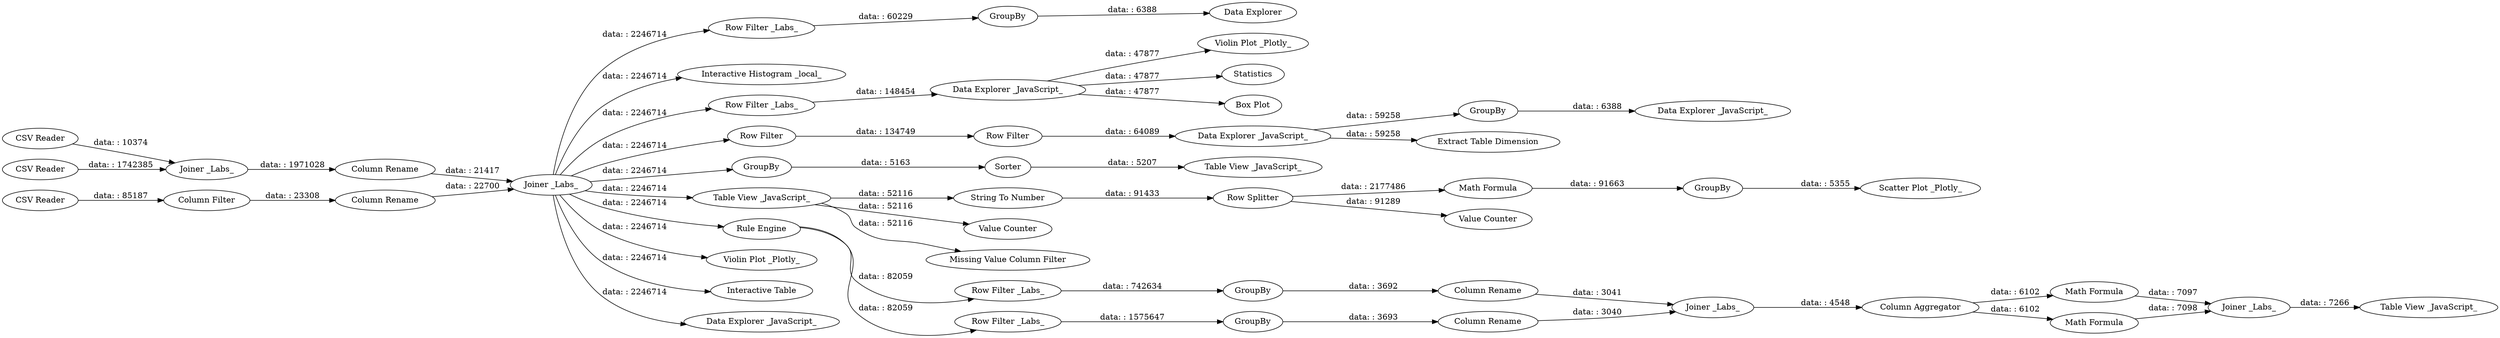 digraph {
	"-3182240970235595286_92" [label="String To Number"]
	"-3182240970235595286_58" [label="Value Counter"]
	"-3182240970235595286_74" [label="Row Filter _Labs_"]
	"-3182240970235595286_85" [label="Interactive Histogram _local_"]
	"-3182240970235595286_79" [label="Joiner _Labs_"]
	"-3182240970235595286_76" [label="Row Filter _Labs_"]
	"-3182240970235595286_42" [label="Column Rename"]
	"-3182240970235595286_77" [label="Row Filter _Labs_"]
	"-3182240970235595286_69" [label="Row Filter _Labs_"]
	"-3182240970235595286_71" [label="Row Filter"]
	"-3182240970235595286_4" [label="Column Rename"]
	"-3182240970235595286_25" [label=GroupBy]
	"-3182240970235595286_55" [label="Missing Value Column Filter"]
	"-3182240970235595286_64" [label="Joiner _Labs_"]
	"-3182240970235595286_86" [label="CSV Reader"]
	"-3182240970235595286_87" [label="CSV Reader"]
	"-3182240970235595286_54" [label="Table View _JavaScript_"]
	"-3182240970235595286_88" [label="CSV Reader"]
	"-3182240970235595286_72" [label=GroupBy]
	"-3182240970235595286_51" [label="Math Formula"]
	"-3182240970235595286_78" [label="Joiner _Labs_"]
	"-3182240970235595286_89" [label=GroupBy]
	"-3182240970235595286_73" [label="Data Explorer"]
	"-3182240970235595286_30" [label="Rule Engine"]
	"-3182240970235595286_80" [label="Violin Plot _Plotly_"]
	"-3182240970235595286_90" [label="Math Formula"]
	"-3182240970235595286_38" [label=GroupBy]
	"-3182240970235595286_29" [label=Sorter]
	"-3182240970235595286_8" [label="Column Rename"]
	"-3182240970235595286_15" [label="Data Explorer _JavaScript_"]
	"-3182240970235595286_16" [label=Statistics]
	"-3182240970235595286_39" [label=GroupBy]
	"-3182240970235595286_20" [label="Data Explorer _JavaScript_"]
	"-3182240970235595286_19" [label="Row Filter"]
	"-3182240970235595286_6" [label="Column Filter"]
	"-3182240970235595286_53" [label="Table View _JavaScript_"]
	"-3182240970235595286_41" [label="Column Rename"]
	"-3182240970235595286_91" [label="Row Splitter"]
	"-3182240970235595286_63" [label="Box Plot"]
	"-3182240970235595286_75" [label="Violin Plot _Plotly_"]
	"-3182240970235595286_57" [label="Interactive Table"]
	"-3182240970235595286_65" [label="Scatter Plot _Plotly_"]
	"-3182240970235595286_68" [label="Joiner _Labs_"]
	"-3182240970235595286_23" [label=GroupBy]
	"-3182240970235595286_45" [label="Column Aggregator"]
	"-3182240970235595286_11" [label="Data Explorer _JavaScript_"]
	"-3182240970235595286_50" [label="Math Formula"]
	"-3182240970235595286_22" [label="Extract Table Dimension"]
	"-3182240970235595286_26" [label="Table View _JavaScript_"]
	"-3182240970235595286_24" [label="Data Explorer _JavaScript_"]
	"-3182240970235595286_59" [label="Value Counter"]
	"-3182240970235595286_74" -> "-3182240970235595286_72" [label="data: : 60229"]
	"-3182240970235595286_91" -> "-3182240970235595286_90" [label="data: : 2177486"]
	"-3182240970235595286_68" -> "-3182240970235595286_57" [label="data: : 2246714"]
	"-3182240970235595286_39" -> "-3182240970235595286_41" [label="data: : 3693"]
	"-3182240970235595286_15" -> "-3182240970235595286_16" [label="data: : 47877"]
	"-3182240970235595286_54" -> "-3182240970235595286_92" [label="data: : 52116"]
	"-3182240970235595286_19" -> "-3182240970235595286_20" [label="data: : 64089"]
	"-3182240970235595286_45" -> "-3182240970235595286_51" [label="data: : 6102"]
	"-3182240970235595286_72" -> "-3182240970235595286_73" [label="data: : 6388"]
	"-3182240970235595286_68" -> "-3182240970235595286_75" [label="data: : 2246714"]
	"-3182240970235595286_6" -> "-3182240970235595286_8" [label="data: : 23308"]
	"-3182240970235595286_71" -> "-3182240970235595286_19" [label="data: : 134749"]
	"-3182240970235595286_92" -> "-3182240970235595286_91" [label="data: : 91433"]
	"-3182240970235595286_79" -> "-3182240970235595286_53" [label="data: : 7266"]
	"-3182240970235595286_68" -> "-3182240970235595286_85" [label="data: : 2246714"]
	"-3182240970235595286_25" -> "-3182240970235595286_29" [label="data: : 5163"]
	"-3182240970235595286_4" -> "-3182240970235595286_68" [label="data: : 21417"]
	"-3182240970235595286_51" -> "-3182240970235595286_79" [label="data: : 7097"]
	"-3182240970235595286_88" -> "-3182240970235595286_64" [label="data: : 1742385"]
	"-3182240970235595286_38" -> "-3182240970235595286_42" [label="data: : 3692"]
	"-3182240970235595286_30" -> "-3182240970235595286_76" [label="data: : 82059"]
	"-3182240970235595286_30" -> "-3182240970235595286_77" [label="data: : 82059"]
	"-3182240970235595286_78" -> "-3182240970235595286_45" [label="data: : 4548"]
	"-3182240970235595286_90" -> "-3182240970235595286_89" [label="data: : 91663"]
	"-3182240970235595286_87" -> "-3182240970235595286_64" [label="data: : 10374"]
	"-3182240970235595286_15" -> "-3182240970235595286_63" [label="data: : 47877"]
	"-3182240970235595286_29" -> "-3182240970235595286_26" [label="data: : 5207"]
	"-3182240970235595286_41" -> "-3182240970235595286_78" [label="data: : 3040"]
	"-3182240970235595286_69" -> "-3182240970235595286_15" [label="data: : 148454"]
	"-3182240970235595286_45" -> "-3182240970235595286_50" [label="data: : 6102"]
	"-3182240970235595286_68" -> "-3182240970235595286_69" [label="data: : 2246714"]
	"-3182240970235595286_77" -> "-3182240970235595286_39" [label="data: : 1575647"]
	"-3182240970235595286_86" -> "-3182240970235595286_6" [label="data: : 85187"]
	"-3182240970235595286_76" -> "-3182240970235595286_38" [label="data: : 742634"]
	"-3182240970235595286_89" -> "-3182240970235595286_65" [label="data: : 5355"]
	"-3182240970235595286_68" -> "-3182240970235595286_30" [label="data: : 2246714"]
	"-3182240970235595286_20" -> "-3182240970235595286_23" [label="data: : 59258"]
	"-3182240970235595286_8" -> "-3182240970235595286_68" [label="data: : 22700"]
	"-3182240970235595286_54" -> "-3182240970235595286_55" [label="data: : 52116"]
	"-3182240970235595286_20" -> "-3182240970235595286_22" [label="data: : 59258"]
	"-3182240970235595286_54" -> "-3182240970235595286_58" [label="data: : 52116"]
	"-3182240970235595286_68" -> "-3182240970235595286_74" [label="data: : 2246714"]
	"-3182240970235595286_23" -> "-3182240970235595286_24" [label="data: : 6388"]
	"-3182240970235595286_50" -> "-3182240970235595286_79" [label="data: : 7098"]
	"-3182240970235595286_68" -> "-3182240970235595286_54" [label="data: : 2246714"]
	"-3182240970235595286_91" -> "-3182240970235595286_59" [label="data: : 91289"]
	"-3182240970235595286_42" -> "-3182240970235595286_78" [label="data: : 3041"]
	"-3182240970235595286_68" -> "-3182240970235595286_71" [label="data: : 2246714"]
	"-3182240970235595286_68" -> "-3182240970235595286_11" [label="data: : 2246714"]
	"-3182240970235595286_68" -> "-3182240970235595286_25" [label="data: : 2246714"]
	"-3182240970235595286_15" -> "-3182240970235595286_80" [label="data: : 47877"]
	"-3182240970235595286_64" -> "-3182240970235595286_4" [label="data: : 1971028"]
	rankdir=LR
}
